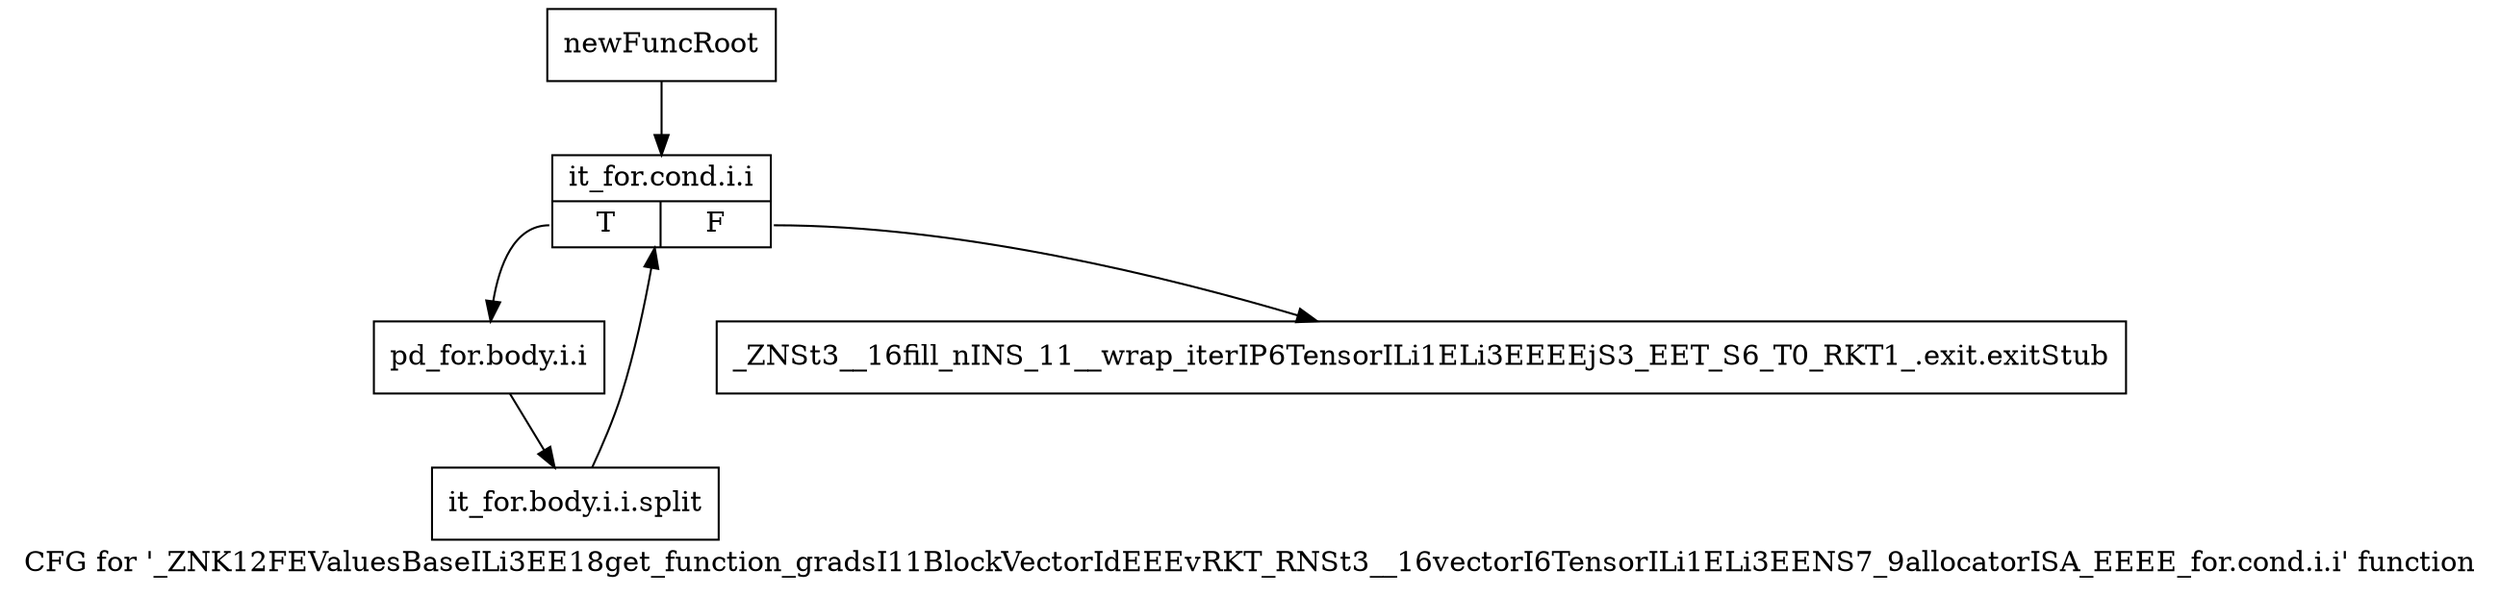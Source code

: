 digraph "CFG for '_ZNK12FEValuesBaseILi3EE18get_function_gradsI11BlockVectorIdEEEvRKT_RNSt3__16vectorI6TensorILi1ELi3EENS7_9allocatorISA_EEEE_for.cond.i.i' function" {
	label="CFG for '_ZNK12FEValuesBaseILi3EE18get_function_gradsI11BlockVectorIdEEEvRKT_RNSt3__16vectorI6TensorILi1ELi3EENS7_9allocatorISA_EEEE_for.cond.i.i' function";

	Node0x925c590 [shape=record,label="{newFuncRoot}"];
	Node0x925c590 -> Node0x925c630;
	Node0x925c5e0 [shape=record,label="{_ZNSt3__16fill_nINS_11__wrap_iterIP6TensorILi1ELi3EEEEjS3_EET_S6_T0_RKT1_.exit.exitStub}"];
	Node0x925c630 [shape=record,label="{it_for.cond.i.i|{<s0>T|<s1>F}}"];
	Node0x925c630:s0 -> Node0x925c680;
	Node0x925c630:s1 -> Node0x925c5e0;
	Node0x925c680 [shape=record,label="{pd_for.body.i.i}"];
	Node0x925c680 -> Node0xb560ff0;
	Node0xb560ff0 [shape=record,label="{it_for.body.i.i.split}"];
	Node0xb560ff0 -> Node0x925c630;
}

